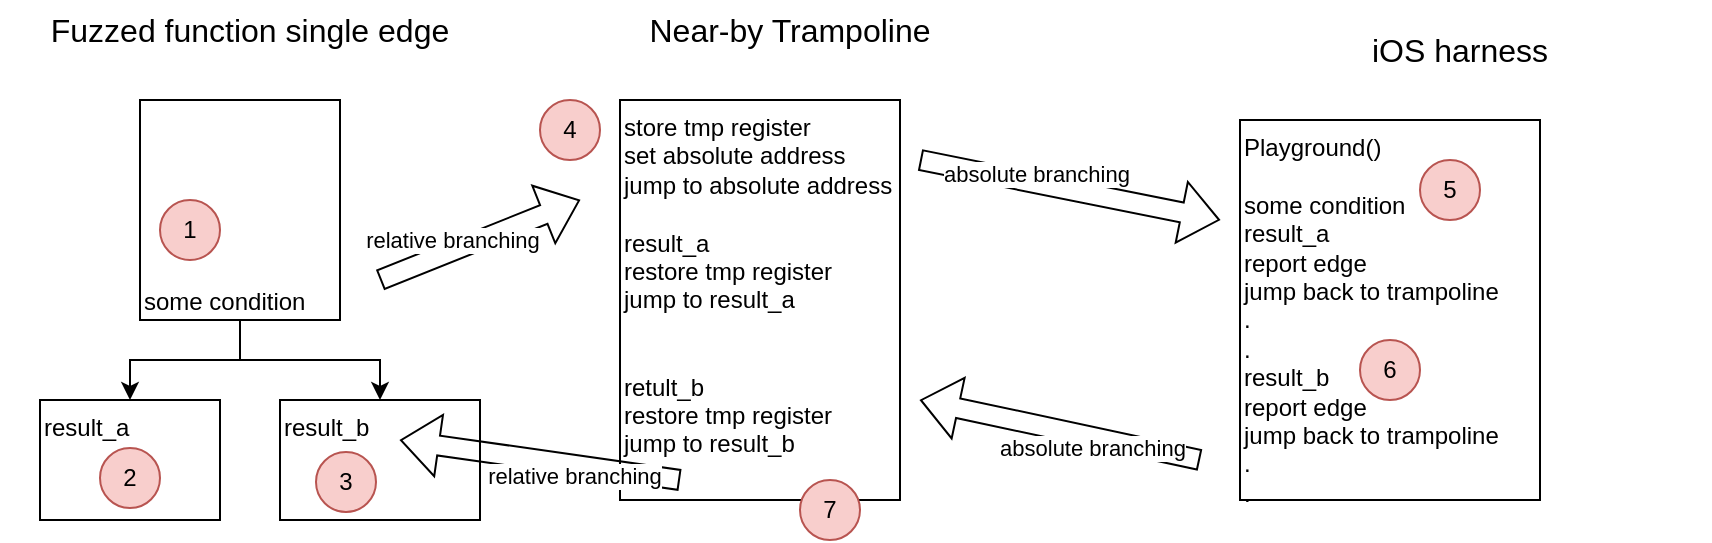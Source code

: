 <mxfile version="27.1.4">
  <diagram name="Page-1" id="t1zu0ygsGrMUasq9fE51">
    <mxGraphModel dx="1234" dy="666" grid="1" gridSize="10" guides="1" tooltips="1" connect="1" arrows="1" fold="1" page="1" pageScale="1" pageWidth="1400" pageHeight="800" math="0" shadow="0">
      <root>
        <mxCell id="0" />
        <mxCell id="1" parent="0" />
        <mxCell id="Bb1hVN6BBo21C32OVdSu-5" style="edgeStyle=orthogonalEdgeStyle;rounded=0;orthogonalLoop=1;jettySize=auto;html=1;" parent="1" source="Bb1hVN6BBo21C32OVdSu-1" target="Bb1hVN6BBo21C32OVdSu-3" edge="1">
          <mxGeometry relative="1" as="geometry" />
        </mxCell>
        <mxCell id="Bb1hVN6BBo21C32OVdSu-6" style="edgeStyle=orthogonalEdgeStyle;rounded=0;orthogonalLoop=1;jettySize=auto;html=1;entryX=0.5;entryY=0;entryDx=0;entryDy=0;" parent="1" source="Bb1hVN6BBo21C32OVdSu-1" target="Bb1hVN6BBo21C32OVdSu-4" edge="1">
          <mxGeometry relative="1" as="geometry" />
        </mxCell>
        <mxCell id="Bb1hVN6BBo21C32OVdSu-1" value="some condition" style="rounded=0;whiteSpace=wrap;html=1;align=left;verticalAlign=bottom;" parent="1" vertex="1">
          <mxGeometry x="220" y="120" width="100" height="110" as="geometry" />
        </mxCell>
        <mxCell id="Bb1hVN6BBo21C32OVdSu-3" value="result_a" style="rounded=0;whiteSpace=wrap;html=1;align=left;verticalAlign=top;" parent="1" vertex="1">
          <mxGeometry x="170" y="270" width="90" height="60" as="geometry" />
        </mxCell>
        <mxCell id="Bb1hVN6BBo21C32OVdSu-4" value="&lt;div&gt;result_b&lt;/div&gt;" style="rounded=0;whiteSpace=wrap;html=1;align=left;verticalAlign=top;" parent="1" vertex="1">
          <mxGeometry x="290" y="270" width="100" height="60" as="geometry" />
        </mxCell>
        <mxCell id="Bb1hVN6BBo21C32OVdSu-7" value="Playground()&lt;div&gt;&lt;br&gt;&lt;/div&gt;&lt;div&gt;&lt;span style=&quot;background-color: transparent; color: light-dark(rgb(0, 0, 0), rgb(255, 255, 255));&quot;&gt;some condition&lt;/span&gt;&lt;/div&gt;&lt;div&gt;result_a&lt;/div&gt;&lt;div&gt;report edge&lt;/div&gt;&lt;div&gt;jump back to trampoline&lt;/div&gt;&lt;div&gt;.&lt;/div&gt;&lt;div&gt;.&lt;/div&gt;&lt;div&gt;result_b&lt;/div&gt;&lt;div&gt;report edge&lt;/div&gt;&lt;div&gt;jump back to trampoline&lt;/div&gt;&lt;div&gt;.&lt;/div&gt;&lt;div&gt;.&lt;/div&gt;&lt;div&gt;&lt;br&gt;&lt;/div&gt;" style="rounded=0;whiteSpace=wrap;html=1;align=left;verticalAlign=top;" parent="1" vertex="1">
          <mxGeometry x="770" y="130" width="150" height="190" as="geometry" />
        </mxCell>
        <mxCell id="Bb1hVN6BBo21C32OVdSu-8" value="&lt;font style=&quot;font-size: 16px;&quot;&gt;Fuzzed function single edge&lt;/font&gt;" style="text;html=1;align=center;verticalAlign=middle;whiteSpace=wrap;rounded=0;" parent="1" vertex="1">
          <mxGeometry x="150" y="70" width="250" height="30" as="geometry" />
        </mxCell>
        <mxCell id="Bb1hVN6BBo21C32OVdSu-10" value="&lt;font style=&quot;font-size: 16px;&quot;&gt;iOS harness&lt;/font&gt;" style="text;html=1;align=center;verticalAlign=middle;whiteSpace=wrap;rounded=0;" parent="1" vertex="1">
          <mxGeometry x="755" y="80" width="250" height="30" as="geometry" />
        </mxCell>
        <mxCell id="Bb1hVN6BBo21C32OVdSu-11" value="1" style="ellipse;whiteSpace=wrap;html=1;aspect=fixed;fillColor=#f8cecc;strokeColor=#b85450;" parent="1" vertex="1">
          <mxGeometry x="230" y="170" width="30" height="30" as="geometry" />
        </mxCell>
        <mxCell id="Bb1hVN6BBo21C32OVdSu-14" value="2" style="ellipse;whiteSpace=wrap;html=1;aspect=fixed;fillColor=#f8cecc;strokeColor=#b85450;" parent="1" vertex="1">
          <mxGeometry x="200" y="294" width="30" height="30" as="geometry" />
        </mxCell>
        <mxCell id="Bb1hVN6BBo21C32OVdSu-15" value="3" style="ellipse;whiteSpace=wrap;html=1;aspect=fixed;fillColor=#f8cecc;strokeColor=#b85450;" parent="1" vertex="1">
          <mxGeometry x="308" y="296" width="30" height="30" as="geometry" />
        </mxCell>
        <mxCell id="Bb1hVN6BBo21C32OVdSu-16" value="4" style="ellipse;whiteSpace=wrap;html=1;aspect=fixed;fillColor=#f8cecc;strokeColor=#b85450;" parent="1" vertex="1">
          <mxGeometry x="420" y="120" width="30" height="30" as="geometry" />
        </mxCell>
        <mxCell id="Bb1hVN6BBo21C32OVdSu-17" value="5" style="ellipse;whiteSpace=wrap;html=1;aspect=fixed;fillColor=#f8cecc;strokeColor=#b85450;" parent="1" vertex="1">
          <mxGeometry x="860" y="150" width="30" height="30" as="geometry" />
        </mxCell>
        <mxCell id="nSLlZ3R9ejls6s2-I7MT-1" value="store tmp register&lt;div&gt;set absolute address&lt;/div&gt;&lt;div&gt;jump to absolute address&lt;/div&gt;&lt;div&gt;&lt;br&gt;&lt;/div&gt;&lt;div&gt;result_a&lt;/div&gt;&lt;div&gt;restore tmp register&lt;/div&gt;&lt;div&gt;jump to result_a&lt;/div&gt;&lt;div&gt;&lt;br&gt;&lt;/div&gt;&lt;div&gt;&lt;br&gt;&lt;/div&gt;&lt;div&gt;retult_b&lt;/div&gt;&lt;div&gt;restore tmp register&lt;/div&gt;&lt;div&gt;jump to result_b&lt;/div&gt;" style="rounded=0;whiteSpace=wrap;html=1;align=left;verticalAlign=top;" vertex="1" parent="1">
          <mxGeometry x="460" y="120" width="140" height="200" as="geometry" />
        </mxCell>
        <mxCell id="nSLlZ3R9ejls6s2-I7MT-2" value="&lt;font style=&quot;font-size: 16px;&quot;&gt;Near-by Trampoline&lt;/font&gt;" style="text;html=1;align=center;verticalAlign=middle;whiteSpace=wrap;rounded=0;" vertex="1" parent="1">
          <mxGeometry x="420" y="70" width="250" height="30" as="geometry" />
        </mxCell>
        <mxCell id="nSLlZ3R9ejls6s2-I7MT-3" value="6" style="ellipse;whiteSpace=wrap;html=1;aspect=fixed;fillColor=#f8cecc;strokeColor=#b85450;" vertex="1" parent="1">
          <mxGeometry x="830" y="240" width="30" height="30" as="geometry" />
        </mxCell>
        <mxCell id="nSLlZ3R9ejls6s2-I7MT-4" value="7" style="ellipse;whiteSpace=wrap;html=1;aspect=fixed;fillColor=#f8cecc;strokeColor=#b85450;" vertex="1" parent="1">
          <mxGeometry x="550" y="310" width="30" height="30" as="geometry" />
        </mxCell>
        <mxCell id="nSLlZ3R9ejls6s2-I7MT-5" value="" style="shape=flexArrow;endArrow=classic;html=1;rounded=0;" edge="1" parent="1">
          <mxGeometry width="50" height="50" relative="1" as="geometry">
            <mxPoint x="340" y="210" as="sourcePoint" />
            <mxPoint x="440" y="170" as="targetPoint" />
          </mxGeometry>
        </mxCell>
        <mxCell id="nSLlZ3R9ejls6s2-I7MT-6" value="relative branching" style="edgeLabel;html=1;align=center;verticalAlign=middle;resizable=0;points=[];" vertex="1" connectable="0" parent="nSLlZ3R9ejls6s2-I7MT-5">
          <mxGeometry x="-0.24" y="5" relative="1" as="geometry">
            <mxPoint as="offset" />
          </mxGeometry>
        </mxCell>
        <mxCell id="nSLlZ3R9ejls6s2-I7MT-9" value="" style="shape=flexArrow;endArrow=classic;html=1;rounded=0;" edge="1" parent="1">
          <mxGeometry width="50" height="50" relative="1" as="geometry">
            <mxPoint x="610" y="150" as="sourcePoint" />
            <mxPoint x="760" y="180" as="targetPoint" />
          </mxGeometry>
        </mxCell>
        <mxCell id="nSLlZ3R9ejls6s2-I7MT-10" value="absolute branching" style="edgeLabel;html=1;align=center;verticalAlign=middle;resizable=0;points=[];" vertex="1" connectable="0" parent="nSLlZ3R9ejls6s2-I7MT-9">
          <mxGeometry x="-0.24" y="5" relative="1" as="geometry">
            <mxPoint as="offset" />
          </mxGeometry>
        </mxCell>
        <mxCell id="nSLlZ3R9ejls6s2-I7MT-11" value="" style="shape=flexArrow;endArrow=classic;html=1;rounded=0;" edge="1" parent="1">
          <mxGeometry width="50" height="50" relative="1" as="geometry">
            <mxPoint x="750" y="300" as="sourcePoint" />
            <mxPoint x="610" y="270" as="targetPoint" />
          </mxGeometry>
        </mxCell>
        <mxCell id="nSLlZ3R9ejls6s2-I7MT-12" value="absolute branching" style="edgeLabel;html=1;align=center;verticalAlign=middle;resizable=0;points=[];" vertex="1" connectable="0" parent="nSLlZ3R9ejls6s2-I7MT-11">
          <mxGeometry x="-0.24" y="5" relative="1" as="geometry">
            <mxPoint as="offset" />
          </mxGeometry>
        </mxCell>
        <mxCell id="nSLlZ3R9ejls6s2-I7MT-14" value="" style="shape=flexArrow;endArrow=classic;html=1;rounded=0;" edge="1" parent="1">
          <mxGeometry width="50" height="50" relative="1" as="geometry">
            <mxPoint x="490" y="310" as="sourcePoint" />
            <mxPoint x="350" y="290" as="targetPoint" />
          </mxGeometry>
        </mxCell>
        <mxCell id="nSLlZ3R9ejls6s2-I7MT-15" value="relative branching" style="edgeLabel;html=1;align=center;verticalAlign=middle;resizable=0;points=[];" vertex="1" connectable="0" parent="nSLlZ3R9ejls6s2-I7MT-14">
          <mxGeometry x="-0.24" y="5" relative="1" as="geometry">
            <mxPoint as="offset" />
          </mxGeometry>
        </mxCell>
      </root>
    </mxGraphModel>
  </diagram>
</mxfile>
